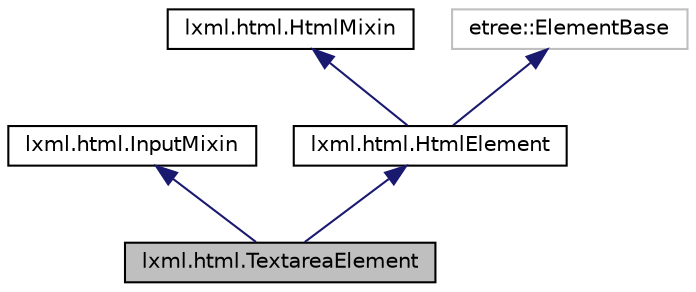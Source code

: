 digraph "lxml.html.TextareaElement"
{
 // LATEX_PDF_SIZE
  edge [fontname="Helvetica",fontsize="10",labelfontname="Helvetica",labelfontsize="10"];
  node [fontname="Helvetica",fontsize="10",shape=record];
  Node1 [label="lxml.html.TextareaElement",height=0.2,width=0.4,color="black", fillcolor="grey75", style="filled", fontcolor="black",tooltip=" "];
  Node2 -> Node1 [dir="back",color="midnightblue",fontsize="10",style="solid"];
  Node2 [label="lxml.html.InputMixin",height=0.2,width=0.4,color="black", fillcolor="white", style="filled",URL="$classlxml_1_1html_1_1InputMixin.html",tooltip=" "];
  Node3 -> Node1 [dir="back",color="midnightblue",fontsize="10",style="solid"];
  Node3 [label="lxml.html.HtmlElement",height=0.2,width=0.4,color="black", fillcolor="white", style="filled",URL="$classlxml_1_1html_1_1HtmlElement.html",tooltip=" "];
  Node4 -> Node3 [dir="back",color="midnightblue",fontsize="10",style="solid"];
  Node4 [label="lxml.html.HtmlMixin",height=0.2,width=0.4,color="black", fillcolor="white", style="filled",URL="$classlxml_1_1html_1_1HtmlMixin.html",tooltip=" "];
  Node5 -> Node3 [dir="back",color="midnightblue",fontsize="10",style="solid"];
  Node5 [label="etree::ElementBase",height=0.2,width=0.4,color="grey75", fillcolor="white", style="filled",tooltip=" "];
}
